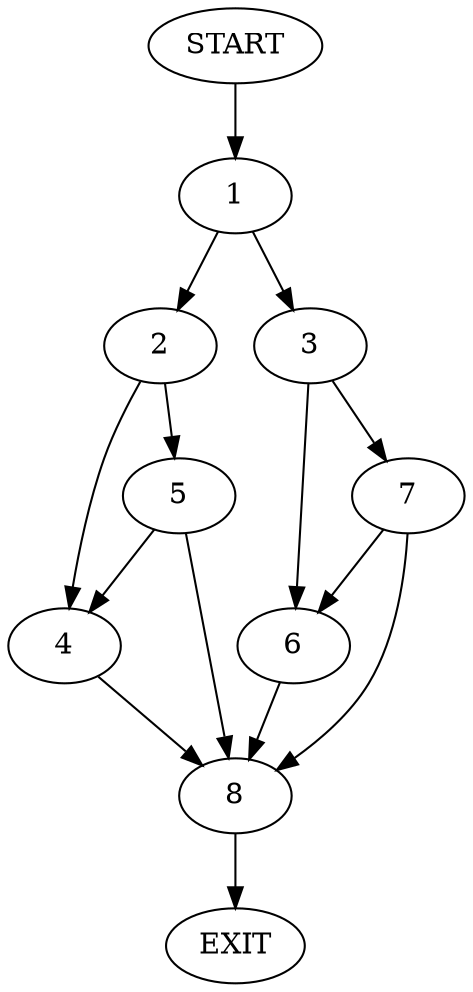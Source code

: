 digraph {
0 [label="START"]
9 [label="EXIT"]
0 -> 1
1 -> 2
1 -> 3
2 -> 4
2 -> 5
3 -> 6
3 -> 7
5 -> 4
5 -> 8
4 -> 8
8 -> 9
6 -> 8
7 -> 8
7 -> 6
}
